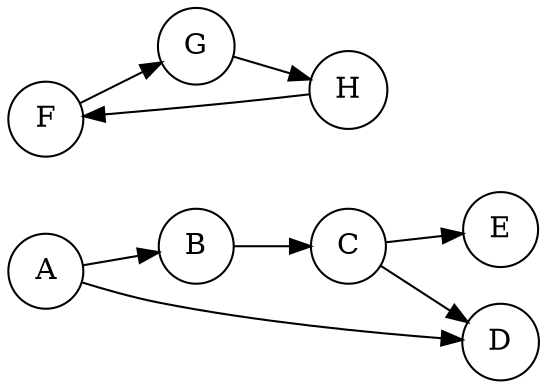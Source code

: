 digraph {
rankdir = LR;
node [shape = circle];
"A" -> "B"
"A" -> "D"
"B" -> "C"
"C" -> "D"
"C" -> "E"
"F" -> "G"
"G" -> "H"
"H" -> "F"
}
